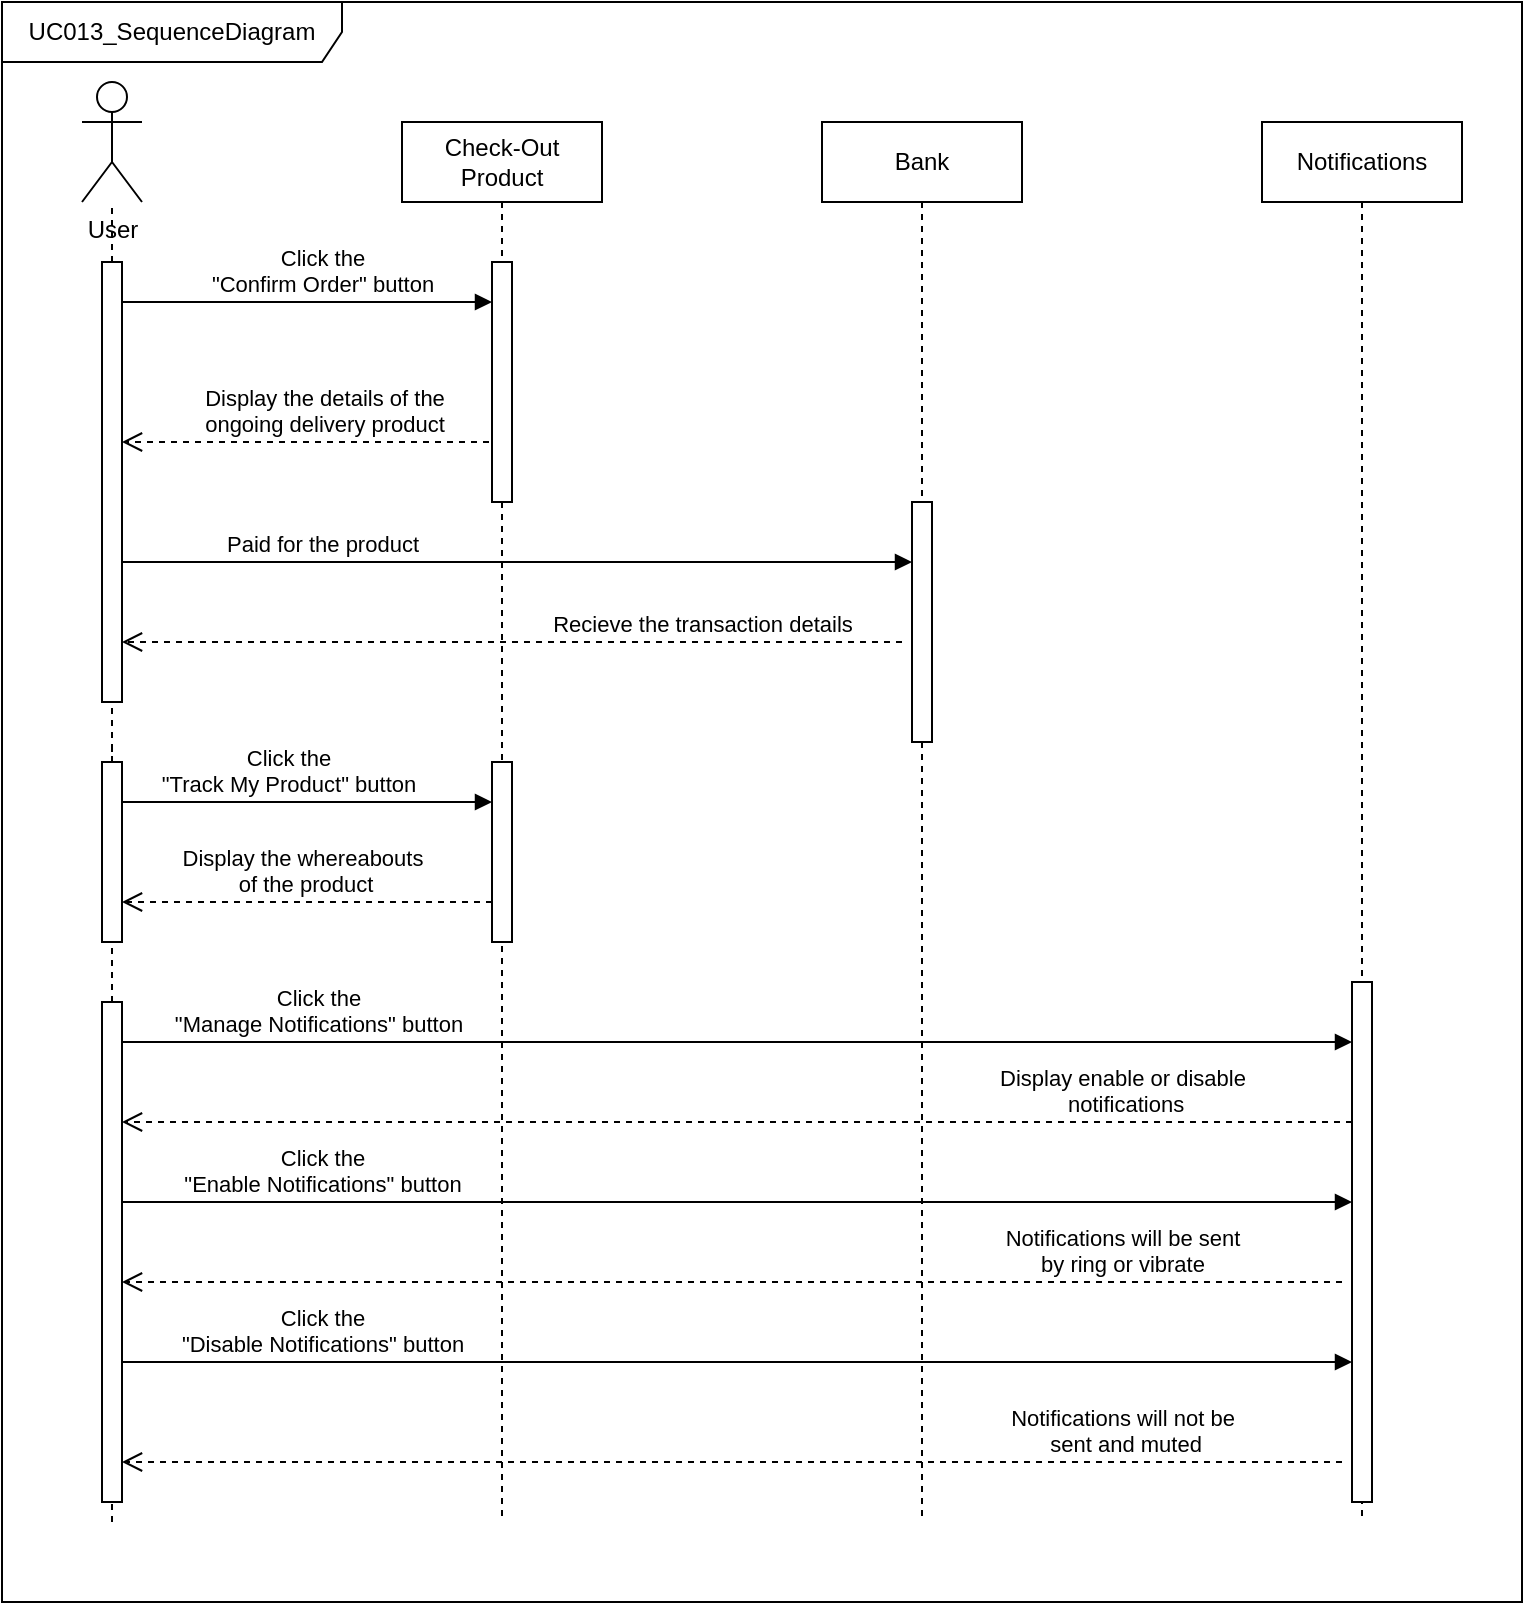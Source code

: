 <mxfile>
    <diagram name="Page-1" id="-lAuZmAd1o8UN6eB92rN">
        <mxGraphModel dx="832" dy="568" grid="1" gridSize="10" guides="1" tooltips="1" connect="1" arrows="1" fold="1" page="1" pageScale="1" pageWidth="850" pageHeight="1100" math="0" shadow="0">
            <root>
                <mxCell id="0"/>
                <mxCell id="1" parent="0"/>
                <mxCell id="1NCSKN_BuQClj-ASm_zZ-1" value="Click the &lt;br&gt;&quot;Confirm Order&quot; button" style="html=1;verticalAlign=bottom;endArrow=block;edgeStyle=elbowEdgeStyle;elbow=vertical;curved=0;rounded=0;" parent="1" target="1NCSKN_BuQClj-ASm_zZ-3" edge="1">
                    <mxGeometry x="0.15" relative="1" as="geometry">
                        <mxPoint x="95" y="180" as="sourcePoint"/>
                        <Array as="points">
                            <mxPoint x="190" y="190"/>
                        </Array>
                        <mxPoint x="265" y="180" as="targetPoint"/>
                        <mxPoint as="offset"/>
                    </mxGeometry>
                </mxCell>
                <mxCell id="1NCSKN_BuQClj-ASm_zZ-4" value="User" style="shape=umlActor;verticalLabelPosition=bottom;verticalAlign=top;html=1;outlineConnect=0;" parent="1" vertex="1">
                    <mxGeometry x="80" y="80" width="30" height="60" as="geometry"/>
                </mxCell>
                <mxCell id="1NCSKN_BuQClj-ASm_zZ-5" value="" style="endArrow=none;dashed=1;html=1;rounded=0;" parent="1" source="1NCSKN_BuQClj-ASm_zZ-9" target="1NCSKN_BuQClj-ASm_zZ-4" edge="1">
                    <mxGeometry width="50" height="50" relative="1" as="geometry">
                        <mxPoint x="95" y="410" as="sourcePoint"/>
                        <mxPoint x="450" y="330" as="targetPoint"/>
                    </mxGeometry>
                </mxCell>
                <mxCell id="1NCSKN_BuQClj-ASm_zZ-8" value="" style="endArrow=none;dashed=1;html=1;rounded=0;" parent="1" source="1NCSKN_BuQClj-ASm_zZ-37" target="1NCSKN_BuQClj-ASm_zZ-9" edge="1">
                    <mxGeometry width="50" height="50" relative="1" as="geometry">
                        <mxPoint x="95" y="580" as="sourcePoint"/>
                        <mxPoint x="95" y="140" as="targetPoint"/>
                        <Array as="points"/>
                    </mxGeometry>
                </mxCell>
                <mxCell id="1NCSKN_BuQClj-ASm_zZ-9" value="" style="html=1;points=[];perimeter=orthogonalPerimeter;outlineConnect=0;targetShapes=umlLifeline;portConstraint=eastwest;newEdgeStyle={&quot;edgeStyle&quot;:&quot;elbowEdgeStyle&quot;,&quot;elbow&quot;:&quot;vertical&quot;,&quot;curved&quot;:0,&quot;rounded&quot;:0};" parent="1" vertex="1">
                    <mxGeometry x="90" y="170" width="10" height="220" as="geometry"/>
                </mxCell>
                <mxCell id="1NCSKN_BuQClj-ASm_zZ-15" value="Display the details of the &lt;br&gt;ongoing delivery product&lt;span id=&quot;docs-internal-guid-6458af00-7fff-c97e-c29c-b792e0b922f8&quot;&gt;&lt;/span&gt;" style="html=1;verticalAlign=bottom;endArrow=open;dashed=1;endSize=8;edgeStyle=elbowEdgeStyle;elbow=vertical;curved=0;rounded=0;" parent="1" source="1NCSKN_BuQClj-ASm_zZ-2" edge="1">
                    <mxGeometry x="-0.055" relative="1" as="geometry">
                        <mxPoint x="440" y="260" as="sourcePoint"/>
                        <mxPoint x="100" y="260" as="targetPoint"/>
                        <mxPoint x="1" as="offset"/>
                        <Array as="points">
                            <mxPoint x="220" y="260"/>
                        </Array>
                    </mxGeometry>
                </mxCell>
                <mxCell id="1NCSKN_BuQClj-ASm_zZ-19" value="" style="html=1;points=[];perimeter=orthogonalPerimeter;outlineConnect=0;targetShapes=umlLifeline;portConstraint=eastwest;newEdgeStyle={&quot;edgeStyle&quot;:&quot;elbowEdgeStyle&quot;,&quot;elbow&quot;:&quot;vertical&quot;,&quot;curved&quot;:0,&quot;rounded&quot;:0};" parent="1" vertex="1">
                    <mxGeometry x="90" y="800" width="10" as="geometry"/>
                </mxCell>
                <mxCell id="1NCSKN_BuQClj-ASm_zZ-20" value="UC013_SequenceDiagram" style="shape=umlFrame;whiteSpace=wrap;html=1;pointerEvents=0;width=170;height=30;" parent="1" vertex="1">
                    <mxGeometry x="40" y="40" width="760" height="800" as="geometry"/>
                </mxCell>
                <mxCell id="1NCSKN_BuQClj-ASm_zZ-2" value="Check-Out Product" style="shape=umlLifeline;perimeter=lifelinePerimeter;whiteSpace=wrap;html=1;container=0;dropTarget=0;collapsible=0;recursiveResize=0;outlineConnect=0;portConstraint=eastwest;newEdgeStyle={&quot;edgeStyle&quot;:&quot;elbowEdgeStyle&quot;,&quot;elbow&quot;:&quot;vertical&quot;,&quot;curved&quot;:0,&quot;rounded&quot;:0};" parent="1" vertex="1">
                    <mxGeometry x="240" y="100" width="100" height="700" as="geometry"/>
                </mxCell>
                <mxCell id="1NCSKN_BuQClj-ASm_zZ-3" value="" style="html=1;points=[];perimeter=orthogonalPerimeter;outlineConnect=0;targetShapes=umlLifeline;portConstraint=eastwest;newEdgeStyle={&quot;edgeStyle&quot;:&quot;elbowEdgeStyle&quot;,&quot;elbow&quot;:&quot;vertical&quot;,&quot;curved&quot;:0,&quot;rounded&quot;:0};" parent="1NCSKN_BuQClj-ASm_zZ-2" vertex="1">
                    <mxGeometry x="45" y="70" width="10" height="120" as="geometry"/>
                </mxCell>
                <mxCell id="1NCSKN_BuQClj-ASm_zZ-31" value="" style="html=1;points=[];perimeter=orthogonalPerimeter;outlineConnect=0;targetShapes=umlLifeline;portConstraint=eastwest;newEdgeStyle={&quot;edgeStyle&quot;:&quot;elbowEdgeStyle&quot;,&quot;elbow&quot;:&quot;vertical&quot;,&quot;curved&quot;:0,&quot;rounded&quot;:0};" parent="1NCSKN_BuQClj-ASm_zZ-2" vertex="1">
                    <mxGeometry x="45" y="320" width="10" height="90" as="geometry"/>
                </mxCell>
                <mxCell id="1NCSKN_BuQClj-ASm_zZ-22" value="Bank" style="shape=umlLifeline;perimeter=lifelinePerimeter;whiteSpace=wrap;html=1;container=0;dropTarget=0;collapsible=0;recursiveResize=0;outlineConnect=0;portConstraint=eastwest;newEdgeStyle={&quot;edgeStyle&quot;:&quot;elbowEdgeStyle&quot;,&quot;elbow&quot;:&quot;vertical&quot;,&quot;curved&quot;:0,&quot;rounded&quot;:0};" parent="1" vertex="1">
                    <mxGeometry x="450" y="100" width="100" height="700" as="geometry"/>
                </mxCell>
                <mxCell id="1NCSKN_BuQClj-ASm_zZ-23" value="" style="html=1;points=[];perimeter=orthogonalPerimeter;outlineConnect=0;targetShapes=umlLifeline;portConstraint=eastwest;newEdgeStyle={&quot;edgeStyle&quot;:&quot;elbowEdgeStyle&quot;,&quot;elbow&quot;:&quot;vertical&quot;,&quot;curved&quot;:0,&quot;rounded&quot;:0};" parent="1NCSKN_BuQClj-ASm_zZ-22" vertex="1">
                    <mxGeometry x="45" y="190" width="10" height="120" as="geometry"/>
                </mxCell>
                <mxCell id="1NCSKN_BuQClj-ASm_zZ-26" value="Paid for the product" style="html=1;verticalAlign=bottom;endArrow=block;edgeStyle=elbowEdgeStyle;elbow=vertical;curved=0;rounded=0;exitX=1;exitY=0.889;exitDx=0;exitDy=0;exitPerimeter=0;" parent="1" source="1NCSKN_BuQClj-ASm_zZ-9" target="1NCSKN_BuQClj-ASm_zZ-23" edge="1">
                    <mxGeometry x="-0.339" width="80" relative="1" as="geometry">
                        <mxPoint x="250" y="300" as="sourcePoint"/>
                        <mxPoint x="330" y="300" as="targetPoint"/>
                        <Array as="points">
                            <mxPoint x="380" y="320"/>
                        </Array>
                        <mxPoint as="offset"/>
                    </mxGeometry>
                </mxCell>
                <mxCell id="1NCSKN_BuQClj-ASm_zZ-27" value="Recieve the transaction details" style="html=1;verticalAlign=bottom;endArrow=open;dashed=1;endSize=8;edgeStyle=elbowEdgeStyle;elbow=vertical;curved=0;rounded=0;" parent="1" target="1NCSKN_BuQClj-ASm_zZ-9" edge="1">
                    <mxGeometry x="-0.487" relative="1" as="geometry">
                        <mxPoint x="490" y="360" as="sourcePoint"/>
                        <mxPoint x="250" y="300" as="targetPoint"/>
                        <Array as="points">
                            <mxPoint x="370" y="360"/>
                            <mxPoint x="380" y="350"/>
                        </Array>
                        <mxPoint as="offset"/>
                    </mxGeometry>
                </mxCell>
                <mxCell id="1NCSKN_BuQClj-ASm_zZ-28" value="Notifications" style="shape=umlLifeline;perimeter=lifelinePerimeter;whiteSpace=wrap;html=1;container=0;dropTarget=0;collapsible=0;recursiveResize=0;outlineConnect=0;portConstraint=eastwest;newEdgeStyle={&quot;edgeStyle&quot;:&quot;elbowEdgeStyle&quot;,&quot;elbow&quot;:&quot;vertical&quot;,&quot;curved&quot;:0,&quot;rounded&quot;:0};" parent="1" vertex="1">
                    <mxGeometry x="670" y="100" width="100" height="700" as="geometry"/>
                </mxCell>
                <mxCell id="1NCSKN_BuQClj-ASm_zZ-29" value="" style="html=1;points=[];perimeter=orthogonalPerimeter;outlineConnect=0;targetShapes=umlLifeline;portConstraint=eastwest;newEdgeStyle={&quot;edgeStyle&quot;:&quot;elbowEdgeStyle&quot;,&quot;elbow&quot;:&quot;vertical&quot;,&quot;curved&quot;:0,&quot;rounded&quot;:0};" parent="1NCSKN_BuQClj-ASm_zZ-28" vertex="1">
                    <mxGeometry x="45" y="430" width="10" height="260" as="geometry"/>
                </mxCell>
                <mxCell id="1NCSKN_BuQClj-ASm_zZ-30" value="Click the&lt;br&gt;&quot;Track My Product&quot; button" style="html=1;verticalAlign=bottom;endArrow=block;edgeStyle=elbowEdgeStyle;elbow=vertical;curved=0;rounded=0;exitX=1;exitY=0.889;exitDx=0;exitDy=0;exitPerimeter=0;" parent="1" target="1NCSKN_BuQClj-ASm_zZ-31" edge="1">
                    <mxGeometry x="0.115" width="80" relative="1" as="geometry">
                        <mxPoint x="100" y="486" as="sourcePoint"/>
                        <mxPoint x="280" y="440" as="targetPoint"/>
                        <Array as="points">
                            <mxPoint x="380" y="440"/>
                        </Array>
                        <mxPoint as="offset"/>
                    </mxGeometry>
                </mxCell>
                <mxCell id="1NCSKN_BuQClj-ASm_zZ-32" value="Display the whereabouts&lt;br&gt;&amp;nbsp;of the product" style="html=1;verticalAlign=bottom;endArrow=open;dashed=1;endSize=8;edgeStyle=elbowEdgeStyle;elbow=vertical;curved=0;rounded=0;" parent="1" source="1NCSKN_BuQClj-ASm_zZ-31" edge="1">
                    <mxGeometry x="0.027" relative="1" as="geometry">
                        <mxPoint x="490" y="480" as="sourcePoint"/>
                        <mxPoint x="100" y="490" as="targetPoint"/>
                        <Array as="points">
                            <mxPoint x="250" y="490"/>
                            <mxPoint x="200" y="480"/>
                            <mxPoint x="380" y="470"/>
                        </Array>
                        <mxPoint as="offset"/>
                    </mxGeometry>
                </mxCell>
                <mxCell id="1NCSKN_BuQClj-ASm_zZ-38" value="" style="endArrow=none;dashed=1;html=1;rounded=0;" parent="1" source="1NCSKN_BuQClj-ASm_zZ-41" target="1NCSKN_BuQClj-ASm_zZ-37" edge="1">
                    <mxGeometry width="50" height="50" relative="1" as="geometry">
                        <mxPoint x="95" y="700" as="sourcePoint"/>
                        <mxPoint x="95" y="390" as="targetPoint"/>
                        <Array as="points">
                            <mxPoint x="95" y="410"/>
                        </Array>
                    </mxGeometry>
                </mxCell>
                <mxCell id="1NCSKN_BuQClj-ASm_zZ-37" value="" style="html=1;points=[];perimeter=orthogonalPerimeter;outlineConnect=0;targetShapes=umlLifeline;portConstraint=eastwest;newEdgeStyle={&quot;edgeStyle&quot;:&quot;elbowEdgeStyle&quot;,&quot;elbow&quot;:&quot;vertical&quot;,&quot;curved&quot;:0,&quot;rounded&quot;:0};" parent="1" vertex="1">
                    <mxGeometry x="90" y="420" width="10" height="90" as="geometry"/>
                </mxCell>
                <mxCell id="1NCSKN_BuQClj-ASm_zZ-39" value="Display enable or disable&lt;br&gt;&amp;nbsp;notifications" style="html=1;verticalAlign=bottom;endArrow=open;dashed=1;endSize=8;edgeStyle=elbowEdgeStyle;elbow=vertical;curved=0;rounded=0;" parent="1" source="1NCSKN_BuQClj-ASm_zZ-29" target="1NCSKN_BuQClj-ASm_zZ-41" edge="1">
                    <mxGeometry x="-0.626" relative="1" as="geometry">
                        <mxPoint x="330" y="390" as="sourcePoint"/>
                        <mxPoint x="300" y="520" as="targetPoint"/>
                        <Array as="points">
                            <mxPoint x="410" y="600"/>
                            <mxPoint x="140" y="560"/>
                            <mxPoint x="410" y="540"/>
                            <mxPoint x="550" y="520"/>
                            <mxPoint x="520" y="520"/>
                            <mxPoint x="400" y="510"/>
                            <mxPoint x="560" y="440"/>
                            <mxPoint x="580" y="440"/>
                        </Array>
                        <mxPoint as="offset"/>
                    </mxGeometry>
                </mxCell>
                <mxCell id="1NCSKN_BuQClj-ASm_zZ-42" value="" style="endArrow=none;dashed=1;html=1;rounded=0;" parent="1" source="1NCSKN_BuQClj-ASm_zZ-19" target="1NCSKN_BuQClj-ASm_zZ-41" edge="1">
                    <mxGeometry width="50" height="50" relative="1" as="geometry">
                        <mxPoint x="95" y="800" as="sourcePoint"/>
                        <mxPoint x="95" y="420" as="targetPoint"/>
                        <Array as="points"/>
                    </mxGeometry>
                </mxCell>
                <mxCell id="1NCSKN_BuQClj-ASm_zZ-41" value="" style="html=1;points=[];perimeter=orthogonalPerimeter;outlineConnect=0;targetShapes=umlLifeline;portConstraint=eastwest;newEdgeStyle={&quot;edgeStyle&quot;:&quot;elbowEdgeStyle&quot;,&quot;elbow&quot;:&quot;vertical&quot;,&quot;curved&quot;:0,&quot;rounded&quot;:0};" parent="1" vertex="1">
                    <mxGeometry x="90" y="540" width="10" height="250" as="geometry"/>
                </mxCell>
                <mxCell id="1NCSKN_BuQClj-ASm_zZ-43" value="Click the&lt;br&gt;&quot;Enable Notifications&quot; button" style="html=1;verticalAlign=bottom;endArrow=block;edgeStyle=elbowEdgeStyle;elbow=vertical;curved=0;rounded=0;exitX=1;exitY=0.889;exitDx=0;exitDy=0;exitPerimeter=0;" parent="1" target="1NCSKN_BuQClj-ASm_zZ-29" edge="1">
                    <mxGeometry x="-0.558" width="80" relative="1" as="geometry">
                        <mxPoint x="100" y="686" as="sourcePoint"/>
                        <mxPoint x="285" y="640" as="targetPoint"/>
                        <Array as="points">
                            <mxPoint x="380" y="640"/>
                        </Array>
                        <mxPoint as="offset"/>
                    </mxGeometry>
                </mxCell>
                <mxCell id="1NCSKN_BuQClj-ASm_zZ-44" value="Click the&lt;br&gt;&quot;Disable Notifications&quot; button" style="html=1;verticalAlign=bottom;endArrow=block;edgeStyle=elbowEdgeStyle;elbow=vertical;curved=0;rounded=0;" parent="1" edge="1">
                    <mxGeometry x="-0.675" width="80" relative="1" as="geometry">
                        <mxPoint x="100" y="720" as="sourcePoint"/>
                        <mxPoint x="715" y="720" as="targetPoint"/>
                        <Array as="points">
                            <mxPoint x="380" y="720"/>
                        </Array>
                        <mxPoint as="offset"/>
                    </mxGeometry>
                </mxCell>
                <mxCell id="1NCSKN_BuQClj-ASm_zZ-45" value="Notifications will be sent &lt;br&gt;by ring or vibrate" style="html=1;verticalAlign=bottom;endArrow=open;dashed=1;endSize=8;edgeStyle=elbowEdgeStyle;elbow=vertical;curved=0;rounded=0;" parent="1" edge="1">
                    <mxGeometry x="-0.639" relative="1" as="geometry">
                        <mxPoint x="710" y="680" as="sourcePoint"/>
                        <mxPoint x="100" y="680" as="targetPoint"/>
                        <mxPoint as="offset"/>
                    </mxGeometry>
                </mxCell>
                <mxCell id="1NCSKN_BuQClj-ASm_zZ-46" value="Notifications will not be&lt;br&gt;&amp;nbsp;sent and muted" style="html=1;verticalAlign=bottom;endArrow=open;dashed=1;endSize=8;edgeStyle=elbowEdgeStyle;elbow=vertical;curved=0;rounded=0;" parent="1" edge="1">
                    <mxGeometry x="-0.639" relative="1" as="geometry">
                        <mxPoint x="710" y="770" as="sourcePoint"/>
                        <mxPoint x="100" y="770" as="targetPoint"/>
                        <mxPoint as="offset"/>
                    </mxGeometry>
                </mxCell>
                <mxCell id="2" value="Click the&lt;br&gt;&quot;Manage Notifications&quot; button" style="html=1;verticalAlign=bottom;endArrow=block;edgeStyle=elbowEdgeStyle;elbow=vertical;curved=0;rounded=0;exitX=1;exitY=0.889;exitDx=0;exitDy=0;exitPerimeter=0;" edge="1" parent="1" target="1NCSKN_BuQClj-ASm_zZ-29">
                    <mxGeometry x="-0.589" width="80" relative="1" as="geometry">
                        <mxPoint x="100" y="596" as="sourcePoint"/>
                        <mxPoint x="285" y="550" as="targetPoint"/>
                        <Array as="points">
                            <mxPoint x="470" y="560"/>
                            <mxPoint x="380" y="550"/>
                        </Array>
                        <mxPoint as="offset"/>
                    </mxGeometry>
                </mxCell>
            </root>
        </mxGraphModel>
    </diagram>
</mxfile>